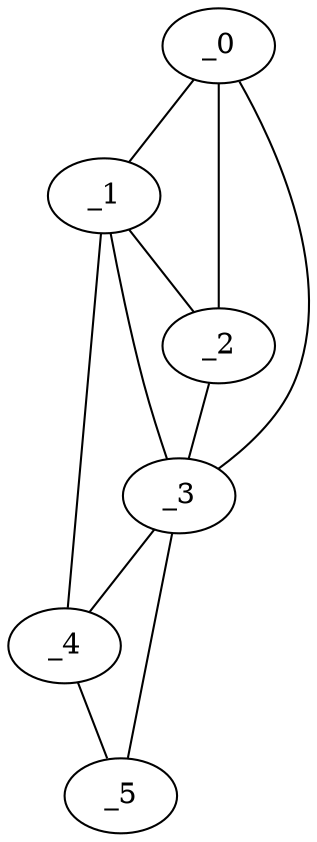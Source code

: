 graph "obj70__200.gxl" {
	_0	 [x=11,
		y=48];
	_1	 [x=64,
		y=14];
	_0 -- _1	 [valence=1];
	_2	 [x=67,
		y=44];
	_0 -- _2	 [valence=2];
	_3	 [x=119,
		y=50];
	_0 -- _3	 [valence=1];
	_1 -- _2	 [valence=1];
	_1 -- _3	 [valence=2];
	_4	 [x=127,
		y=42];
	_1 -- _4	 [valence=1];
	_2 -- _3	 [valence=2];
	_3 -- _4	 [valence=1];
	_5	 [x=127,
		y=45];
	_3 -- _5	 [valence=1];
	_4 -- _5	 [valence=1];
}
